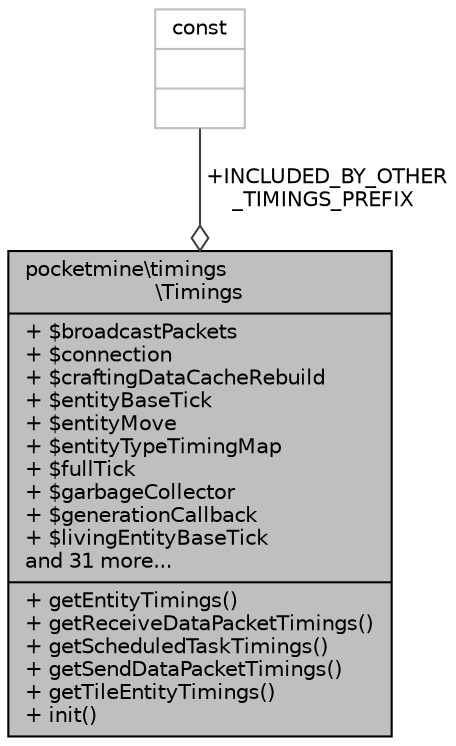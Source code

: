 digraph "pocketmine\timings\Timings"
{
 // INTERACTIVE_SVG=YES
 // LATEX_PDF_SIZE
  edge [fontname="Helvetica",fontsize="10",labelfontname="Helvetica",labelfontsize="10"];
  node [fontname="Helvetica",fontsize="10",shape=record];
  Node1 [label="{pocketmine\\timings\l\\Timings\n|+ $broadcastPackets\l+ $connection\l+ $craftingDataCacheRebuild\l+ $entityBaseTick\l+ $entityMove\l+ $entityTypeTimingMap\l+ $fullTick\l+ $garbageCollector\l+ $generationCallback\l+ $livingEntityBaseTick\land 31 more...\l|+ getEntityTimings()\l+ getReceiveDataPacketTimings()\l+ getScheduledTaskTimings()\l+ getSendDataPacketTimings()\l+ getTileEntityTimings()\l+ init()\l}",height=0.2,width=0.4,color="black", fillcolor="grey75", style="filled", fontcolor="black",tooltip=" "];
  Node2 -> Node1 [color="grey25",fontsize="10",style="solid",label=" +INCLUDED_BY_OTHER\l_TIMINGS_PREFIX" ,arrowhead="odiamond",fontname="Helvetica"];
  Node2 [label="{const\n||}",height=0.2,width=0.4,color="grey75", fillcolor="white", style="filled",tooltip=" "];
}
